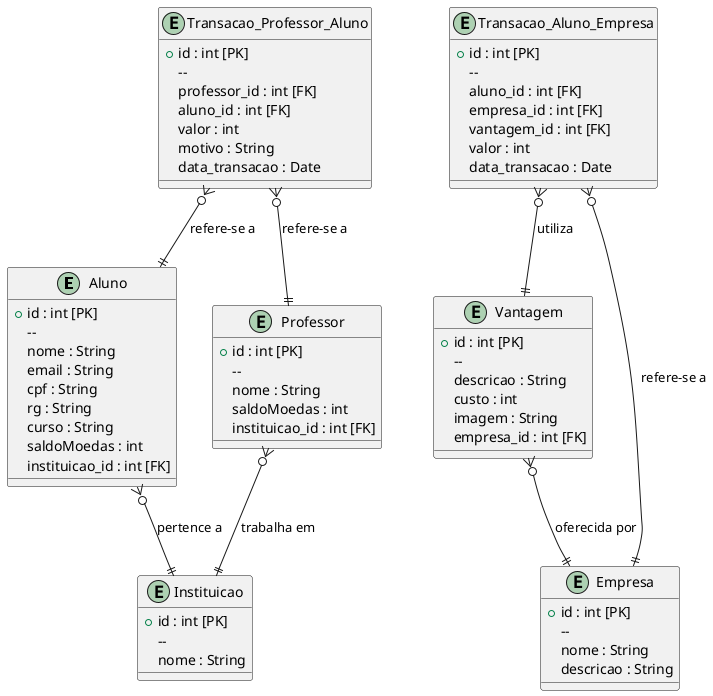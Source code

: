 @startuml
entity "Aluno" {
    + id : int [PK]
    -- 
    nome : String
    email : String
    cpf : String
    rg : String
    curso : String
    saldoMoedas : int
    instituicao_id : int [FK]
}

entity "Professor" {
    + id : int [PK]
    -- 
    nome : String
    saldoMoedas : int
    instituicao_id : int [FK]
}

entity "Instituicao" {
    + id : int [PK]
    -- 
    nome : String
}

entity "Transacao_Professor_Aluno" {
    + id : int [PK]
    -- 
    professor_id : int [FK]
    aluno_id : int [FK]
    valor : int
    motivo : String
    data_transacao : Date
}

entity "Transacao_Aluno_Empresa" {
    + id : int [PK]
    -- 
    aluno_id : int [FK]
    empresa_id : int [FK]
    vantagem_id : int [FK]
    valor : int
    data_transacao : Date
}

entity "Vantagem" {
    + id : int [PK]
    -- 
    descricao : String
    custo : int
    imagem : String
    empresa_id : int [FK]
}

entity "Empresa" {
    + id : int [PK]
    -- 
    nome : String
    descricao : String
}

Aluno }o--|| Instituicao : "pertence a"
Professor }o--|| Instituicao : "trabalha em"
Transacao_Professor_Aluno }o--|| Aluno : "refere-se a"
Transacao_Professor_Aluno }o--|| Professor : "refere-se a"
Transacao_Aluno_Empresa }o--|| Empresa : "refere-se a"
Transacao_Aluno_Empresa }o--|| Vantagem : "utiliza"
Vantagem }o--|| Empresa : "oferecida por"
@enduml